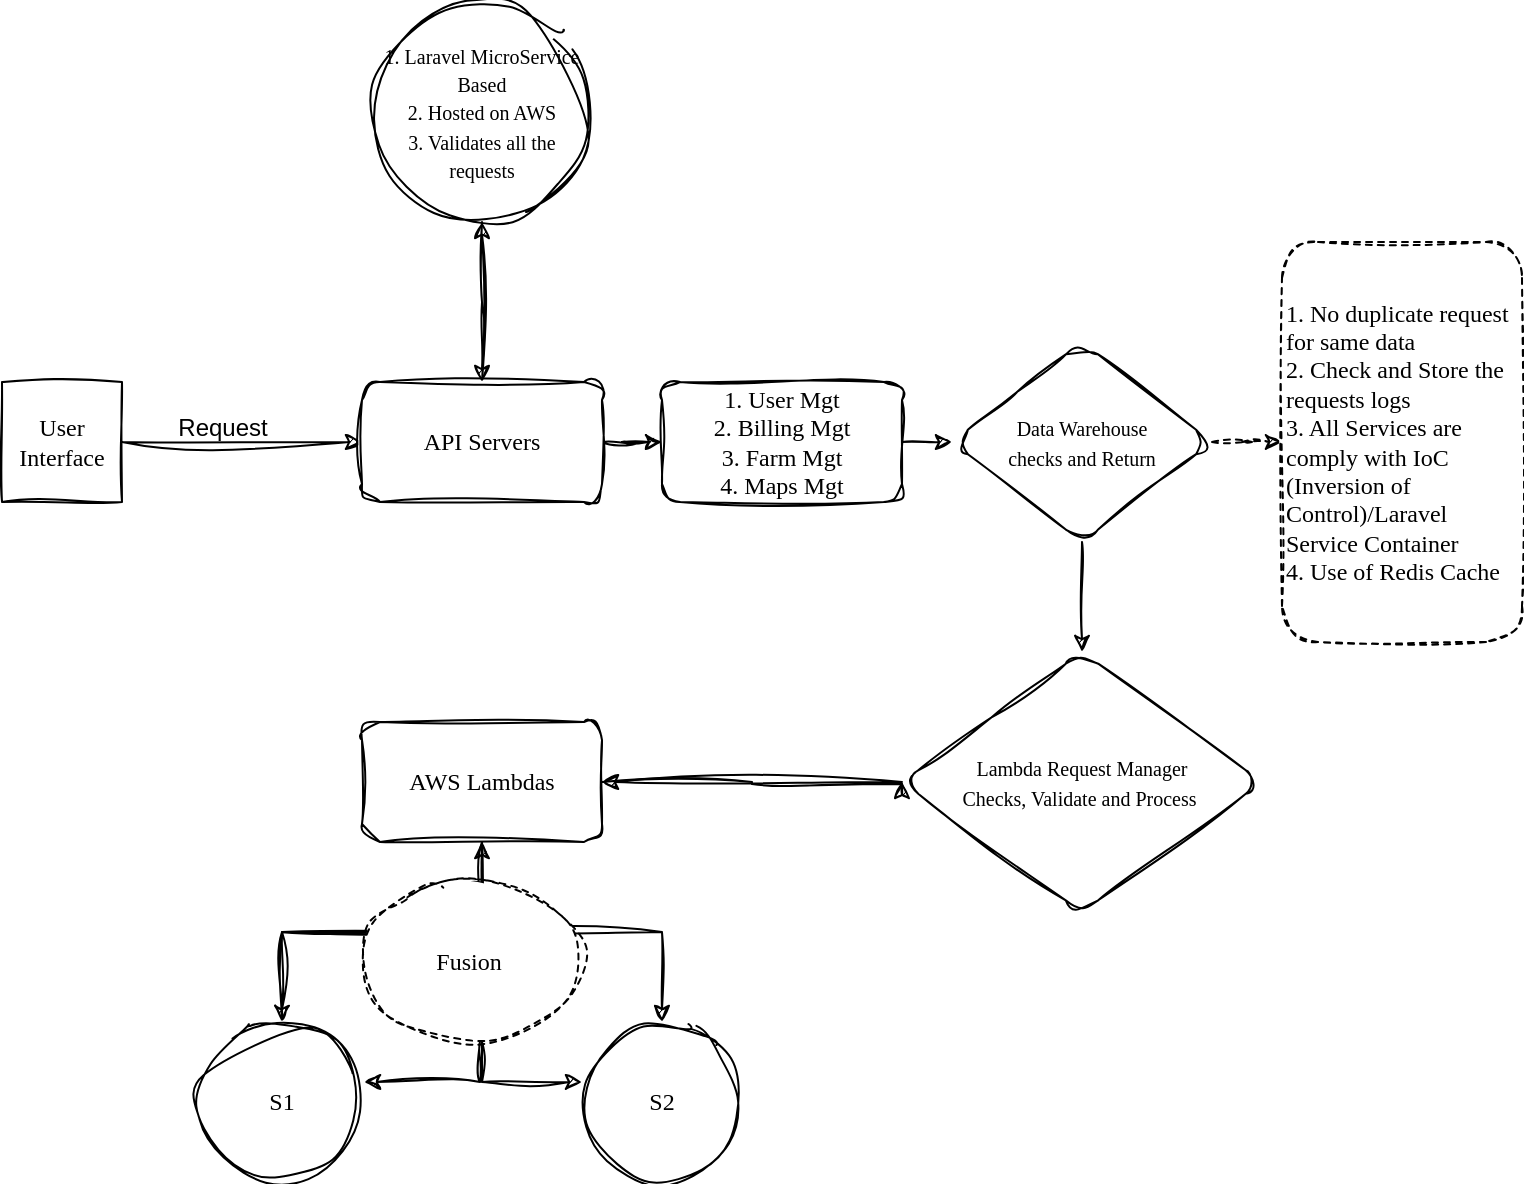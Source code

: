 <mxfile version="21.7.5" type="github">
  <diagram name="Page-1" id="ZSbeu8wCk58w5g4S_x-9">
    <mxGraphModel dx="1386" dy="785" grid="1" gridSize="10" guides="1" tooltips="1" connect="1" arrows="1" fold="1" page="1" pageScale="1" pageWidth="827" pageHeight="1169" math="0" shadow="0">
      <root>
        <mxCell id="0" />
        <mxCell id="1" parent="0" />
        <mxCell id="6SPc_UTTP27_pumbtBEv-3" style="edgeStyle=orthogonalEdgeStyle;rounded=0;orthogonalLoop=1;jettySize=auto;html=1;sketch=1;curveFitting=1;jiggle=2;labelBackgroundColor=none;fontColor=default;" edge="1" parent="1" source="6SPc_UTTP27_pumbtBEv-1" target="6SPc_UTTP27_pumbtBEv-2">
          <mxGeometry relative="1" as="geometry" />
        </mxCell>
        <mxCell id="6SPc_UTTP27_pumbtBEv-1" value="&lt;font face=&quot;Comic Sans MS&quot;&gt;User Interface&lt;/font&gt;" style="whiteSpace=wrap;html=1;aspect=fixed;sketch=1;curveFitting=1;jiggle=2;labelBackgroundColor=none;" vertex="1" parent="1">
          <mxGeometry x="60" y="200" width="60" height="60" as="geometry" />
        </mxCell>
        <mxCell id="6SPc_UTTP27_pumbtBEv-17" value="" style="edgeStyle=orthogonalEdgeStyle;rounded=0;orthogonalLoop=1;jettySize=auto;html=1;sketch=1;curveFitting=1;jiggle=2;labelBackgroundColor=none;fontColor=default;" edge="1" parent="1" source="6SPc_UTTP27_pumbtBEv-2" target="6SPc_UTTP27_pumbtBEv-16">
          <mxGeometry relative="1" as="geometry" />
        </mxCell>
        <mxCell id="6SPc_UTTP27_pumbtBEv-33" value="" style="edgeStyle=orthogonalEdgeStyle;rounded=0;orthogonalLoop=1;jettySize=auto;html=1;sketch=1;curveFitting=1;jiggle=2;labelBackgroundColor=none;fontColor=default;" edge="1" parent="1" source="6SPc_UTTP27_pumbtBEv-2" target="6SPc_UTTP27_pumbtBEv-32">
          <mxGeometry relative="1" as="geometry" />
        </mxCell>
        <mxCell id="6SPc_UTTP27_pumbtBEv-2" value="&lt;font face=&quot;Comic Sans MS&quot;&gt;API Servers&lt;/font&gt;" style="rounded=1;whiteSpace=wrap;html=1;sketch=1;curveFitting=1;jiggle=2;labelBackgroundColor=none;" vertex="1" parent="1">
          <mxGeometry x="240" y="200" width="120" height="60" as="geometry" />
        </mxCell>
        <mxCell id="6SPc_UTTP27_pumbtBEv-7" value="" style="edgeStyle=orthogonalEdgeStyle;rounded=0;orthogonalLoop=1;jettySize=auto;html=1;sketch=1;curveFitting=1;jiggle=2;labelBackgroundColor=none;fontColor=default;" edge="1" parent="1" source="6SPc_UTTP27_pumbtBEv-4" target="6SPc_UTTP27_pumbtBEv-6">
          <mxGeometry relative="1" as="geometry" />
        </mxCell>
        <mxCell id="6SPc_UTTP27_pumbtBEv-9" value="" style="edgeStyle=orthogonalEdgeStyle;rounded=0;orthogonalLoop=1;jettySize=auto;html=1;sketch=1;curveFitting=1;jiggle=2;labelBackgroundColor=none;fontColor=default;" edge="1" parent="1" source="6SPc_UTTP27_pumbtBEv-4" target="6SPc_UTTP27_pumbtBEv-8">
          <mxGeometry relative="1" as="geometry" />
        </mxCell>
        <mxCell id="6SPc_UTTP27_pumbtBEv-11" style="edgeStyle=orthogonalEdgeStyle;rounded=0;orthogonalLoop=1;jettySize=auto;html=1;sketch=1;curveFitting=1;jiggle=2;labelBackgroundColor=none;fontColor=default;" edge="1" parent="1" source="6SPc_UTTP27_pumbtBEv-4">
          <mxGeometry relative="1" as="geometry">
            <mxPoint x="510" y="400" as="targetPoint" />
            <Array as="points">
              <mxPoint x="435" y="400" />
              <mxPoint x="435" y="401" />
            </Array>
          </mxGeometry>
        </mxCell>
        <mxCell id="6SPc_UTTP27_pumbtBEv-4" value="&lt;font face=&quot;Comic Sans MS&quot;&gt;AWS Lambdas&lt;/font&gt;" style="rounded=1;whiteSpace=wrap;html=1;sketch=1;curveFitting=1;jiggle=2;labelBackgroundColor=none;" vertex="1" parent="1">
          <mxGeometry x="240" y="370" width="120" height="60" as="geometry" />
        </mxCell>
        <mxCell id="6SPc_UTTP27_pumbtBEv-10" style="edgeStyle=orthogonalEdgeStyle;rounded=0;orthogonalLoop=1;jettySize=auto;html=1;entryX=0.5;entryY=1;entryDx=0;entryDy=0;sketch=1;curveFitting=1;jiggle=2;labelBackgroundColor=none;fontColor=default;" edge="1" parent="1" source="6SPc_UTTP27_pumbtBEv-6" target="6SPc_UTTP27_pumbtBEv-4">
          <mxGeometry relative="1" as="geometry" />
        </mxCell>
        <mxCell id="6SPc_UTTP27_pumbtBEv-8" value="&lt;font face=&quot;Comic Sans MS&quot;&gt;S2&lt;/font&gt;" style="ellipse;whiteSpace=wrap;html=1;rounded=1;sketch=1;curveFitting=1;jiggle=2;labelBackgroundColor=none;" vertex="1" parent="1">
          <mxGeometry x="350" y="520" width="80" height="80" as="geometry" />
        </mxCell>
        <mxCell id="6SPc_UTTP27_pumbtBEv-12" value="Request" style="text;html=1;align=center;verticalAlign=middle;resizable=0;points=[];autosize=1;strokeColor=none;fillColor=none;sketch=1;curveFitting=1;jiggle=2;labelBackgroundColor=none;" vertex="1" parent="1">
          <mxGeometry x="135" y="208" width="70" height="30" as="geometry" />
        </mxCell>
        <mxCell id="6SPc_UTTP27_pumbtBEv-28" value="" style="edgeStyle=orthogonalEdgeStyle;rounded=0;orthogonalLoop=1;jettySize=auto;html=1;sketch=1;curveFitting=1;jiggle=2;labelBackgroundColor=none;fontColor=default;" edge="1" parent="1" source="6SPc_UTTP27_pumbtBEv-14" target="6SPc_UTTP27_pumbtBEv-27">
          <mxGeometry relative="1" as="geometry" />
        </mxCell>
        <mxCell id="6SPc_UTTP27_pumbtBEv-31" value="" style="edgeStyle=orthogonalEdgeStyle;rounded=0;orthogonalLoop=1;jettySize=auto;html=1;dashed=1;sketch=1;curveFitting=1;jiggle=2;labelBackgroundColor=none;fontColor=default;" edge="1" parent="1" source="6SPc_UTTP27_pumbtBEv-14" target="6SPc_UTTP27_pumbtBEv-30">
          <mxGeometry relative="1" as="geometry" />
        </mxCell>
        <mxCell id="6SPc_UTTP27_pumbtBEv-14" value="&lt;font face=&quot;Comic Sans MS&quot; style=&quot;font-size: 10px;&quot;&gt;Data Warehouse &lt;br&gt;checks and Return&lt;/font&gt;" style="rhombus;whiteSpace=wrap;html=1;rounded=1;sketch=1;curveFitting=1;jiggle=2;labelBackgroundColor=none;" vertex="1" parent="1">
          <mxGeometry x="535" y="180" width="130" height="100" as="geometry" />
        </mxCell>
        <mxCell id="6SPc_UTTP27_pumbtBEv-18" style="edgeStyle=orthogonalEdgeStyle;rounded=0;orthogonalLoop=1;jettySize=auto;html=1;sketch=1;curveFitting=1;jiggle=2;labelBackgroundColor=none;fontColor=default;" edge="1" parent="1" source="6SPc_UTTP27_pumbtBEv-16">
          <mxGeometry relative="1" as="geometry">
            <mxPoint x="300" y="200" as="targetPoint" />
          </mxGeometry>
        </mxCell>
        <mxCell id="6SPc_UTTP27_pumbtBEv-16" value="&lt;font style=&quot;font-size: 10px;&quot;&gt;&lt;font face=&quot;Comic Sans MS&quot;&gt;1. Laravel MicroService Based&lt;br&gt;2. Hosted on AWS&lt;br&gt;3. Validates all the requests&lt;/font&gt;&lt;br&gt;&lt;/font&gt;" style="ellipse;whiteSpace=wrap;html=1;rounded=1;sketch=1;curveFitting=1;jiggle=2;labelBackgroundColor=none;" vertex="1" parent="1">
          <mxGeometry x="245" y="10" width="110" height="110" as="geometry" />
        </mxCell>
        <mxCell id="6SPc_UTTP27_pumbtBEv-24" style="edgeStyle=orthogonalEdgeStyle;rounded=0;orthogonalLoop=1;jettySize=auto;html=1;sketch=1;curveFitting=1;jiggle=2;labelBackgroundColor=none;fontColor=default;" edge="1" parent="1" source="6SPc_UTTP27_pumbtBEv-19">
          <mxGeometry relative="1" as="geometry">
            <mxPoint x="350" y="550" as="targetPoint" />
            <Array as="points">
              <mxPoint x="300" y="550" />
            </Array>
          </mxGeometry>
        </mxCell>
        <mxCell id="6SPc_UTTP27_pumbtBEv-26" style="edgeStyle=orthogonalEdgeStyle;rounded=0;orthogonalLoop=1;jettySize=auto;html=1;exitX=0.5;exitY=0;exitDx=0;exitDy=0;sketch=1;curveFitting=1;jiggle=2;labelBackgroundColor=none;fontColor=default;" edge="1" parent="1" source="6SPc_UTTP27_pumbtBEv-19">
          <mxGeometry relative="1" as="geometry">
            <mxPoint x="300" y="470" as="targetPoint" />
          </mxGeometry>
        </mxCell>
        <mxCell id="6SPc_UTTP27_pumbtBEv-19" value="&lt;font face=&quot;Comic Sans MS&quot;&gt;Fusion&amp;nbsp;&lt;/font&gt;" style="ellipse;whiteSpace=wrap;html=1;align=center;dashed=1;sketch=1;curveFitting=1;jiggle=2;labelBackgroundColor=none;" vertex="1" parent="1">
          <mxGeometry x="240" y="450" width="110" height="80" as="geometry" />
        </mxCell>
        <mxCell id="6SPc_UTTP27_pumbtBEv-25" value="" style="edgeStyle=orthogonalEdgeStyle;rounded=0;orthogonalLoop=1;jettySize=auto;html=1;entryX=1.013;entryY=0.375;entryDx=0;entryDy=0;entryPerimeter=0;sketch=1;curveFitting=1;jiggle=2;labelBackgroundColor=none;fontColor=default;" edge="1" parent="1" target="6SPc_UTTP27_pumbtBEv-6">
          <mxGeometry relative="1" as="geometry">
            <mxPoint x="230.0" y="550.4" as="targetPoint" />
            <mxPoint x="298.96" y="529.996" as="sourcePoint" />
            <Array as="points">
              <mxPoint x="298.96" y="550.4" />
            </Array>
          </mxGeometry>
        </mxCell>
        <mxCell id="6SPc_UTTP27_pumbtBEv-6" value="&lt;font face=&quot;Comic Sans MS&quot;&gt;S1&lt;/font&gt;" style="ellipse;whiteSpace=wrap;html=1;rounded=1;sketch=1;curveFitting=1;jiggle=2;labelBackgroundColor=none;" vertex="1" parent="1">
          <mxGeometry x="160" y="520" width="80" height="80" as="geometry" />
        </mxCell>
        <mxCell id="6SPc_UTTP27_pumbtBEv-29" style="edgeStyle=orthogonalEdgeStyle;rounded=0;orthogonalLoop=1;jettySize=auto;html=1;entryX=1;entryY=0.5;entryDx=0;entryDy=0;sketch=1;curveFitting=1;jiggle=2;labelBackgroundColor=none;fontColor=default;" edge="1" parent="1" source="6SPc_UTTP27_pumbtBEv-27" target="6SPc_UTTP27_pumbtBEv-4">
          <mxGeometry relative="1" as="geometry" />
        </mxCell>
        <mxCell id="6SPc_UTTP27_pumbtBEv-27" value="&lt;font style=&quot;font-size: 10px;&quot;&gt;&lt;font face=&quot;Comic Sans MS&quot;&gt;Lambda Request Manager&lt;br&gt;Checks, Validate and Process&amp;nbsp;&lt;/font&gt;&lt;br&gt;&lt;/font&gt;" style="rhombus;whiteSpace=wrap;html=1;rounded=1;sketch=1;curveFitting=1;jiggle=2;labelBackgroundColor=none;" vertex="1" parent="1">
          <mxGeometry x="510" y="335" width="180" height="130" as="geometry" />
        </mxCell>
        <mxCell id="6SPc_UTTP27_pumbtBEv-30" value="&lt;div style=&quot;&quot;&gt;&lt;span style=&quot;background-color: initial;&quot;&gt;&lt;font face=&quot;Comic Sans MS&quot;&gt;1. No duplicate request for same data&lt;/font&gt;&lt;/span&gt;&lt;/div&gt;&lt;font face=&quot;Comic Sans MS&quot;&gt;2. Check and Store the requests logs&lt;br&gt;3. All Services are comply with IoC (Inversion of Control)/Laravel Service Container&lt;br&gt;4. Use of Redis Cache&lt;/font&gt;" style="whiteSpace=wrap;html=1;rounded=1;dashed=1;align=left;sketch=1;curveFitting=1;jiggle=2;labelBackgroundColor=none;" vertex="1" parent="1">
          <mxGeometry x="700" y="130" width="120" height="200" as="geometry" />
        </mxCell>
        <mxCell id="6SPc_UTTP27_pumbtBEv-34" style="edgeStyle=orthogonalEdgeStyle;rounded=0;orthogonalLoop=1;jettySize=auto;html=1;exitX=1;exitY=0.5;exitDx=0;exitDy=0;entryX=0;entryY=0.5;entryDx=0;entryDy=0;sketch=1;curveFitting=1;jiggle=2;labelBackgroundColor=none;fontColor=default;" edge="1" parent="1" source="6SPc_UTTP27_pumbtBEv-32" target="6SPc_UTTP27_pumbtBEv-14">
          <mxGeometry relative="1" as="geometry" />
        </mxCell>
        <mxCell id="6SPc_UTTP27_pumbtBEv-32" value="&lt;font face=&quot;Comic Sans MS&quot;&gt;1. User Mgt&lt;br&gt;2. Billing Mgt&lt;br&gt;3. Farm Mgt&lt;br&gt;4. Maps Mgt&lt;/font&gt;" style="whiteSpace=wrap;html=1;rounded=1;align=center;sketch=1;curveFitting=1;jiggle=2;labelBackgroundColor=none;" vertex="1" parent="1">
          <mxGeometry x="390" y="200" width="120" height="60" as="geometry" />
        </mxCell>
      </root>
    </mxGraphModel>
  </diagram>
</mxfile>
